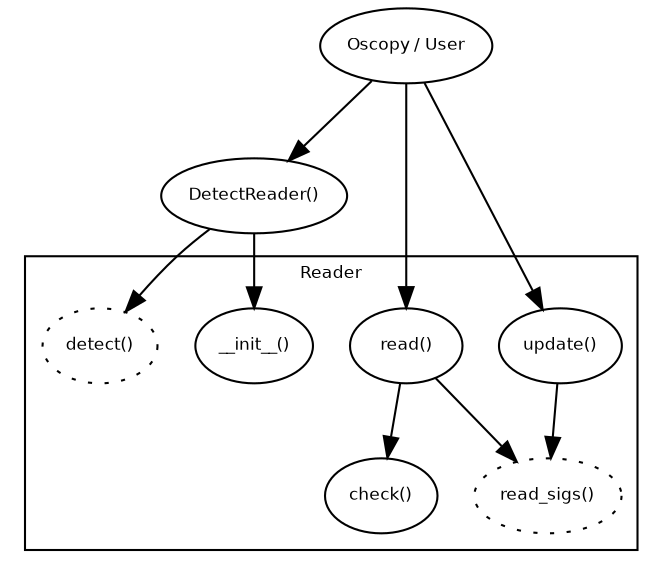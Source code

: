 digraph readers {
	node [fontname="Helvetica",fontsize=8] ;
	rankdir=TB;
	User [label="Oscopy / User"]
	DetectReader [label="DetectReader()"]
	subgraph cluster0 {
		fontname="Helvetica";
		fontsize=8 ;
		label="Reader"
		init [label="__init__()"]
		detect [label="detect()",style=dotted]
		read_sigs [label="read_sigs()",style=dotted]
		read [label="read()"]
		update [label="update()"]
		check [label="check()"]
		}
	User -> read -> read_sigs
	User -> update -> read_sigs
	User -> DetectReader -> detect
	DetectReader -> init
	read -> check
}